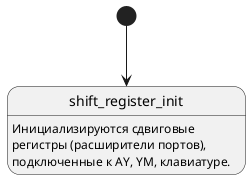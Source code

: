 @startuml

[*] --> start

state "shift_register_init" as start {
start: Инициализируются сдвиговые 
start: регистры (расширители портов), 
start: подключенные к AY, YM, клавиатуре.
}

@enduml